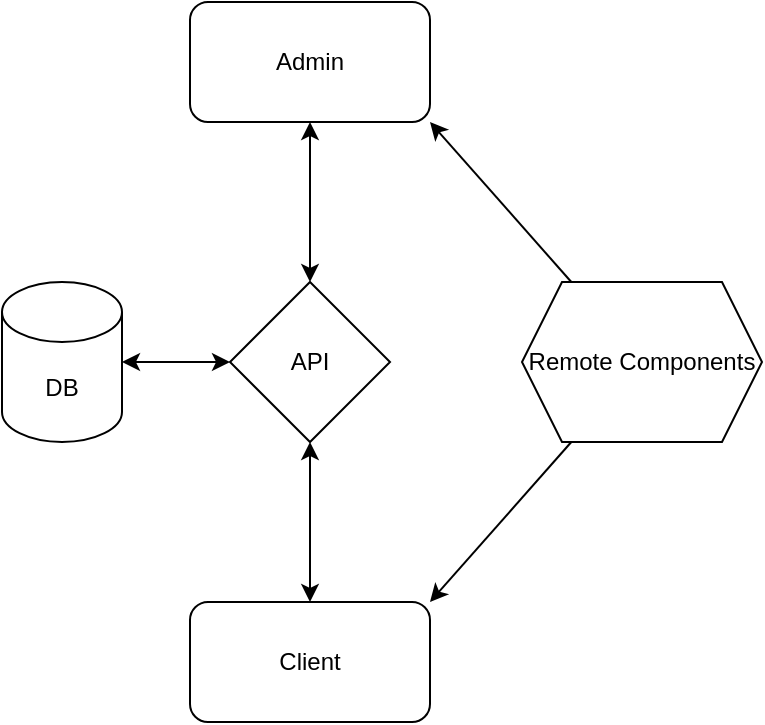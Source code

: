 <mxfile version="16.5.1" type="device"><diagram id="CDhETzx55D6gprleKSBz" name="Side-1"><mxGraphModel dx="1426" dy="852" grid="1" gridSize="10" guides="1" tooltips="1" connect="1" arrows="1" fold="1" page="1" pageScale="1" pageWidth="827" pageHeight="1169" math="0" shadow="0"><root><mxCell id="0"/><mxCell id="1" parent="0"/><mxCell id="EeyVGoBZ7Ft72THR9X-1-1" value="Admin" style="rounded=1;whiteSpace=wrap;html=1;" vertex="1" parent="1"><mxGeometry x="354" y="140" width="120" height="60" as="geometry"/></mxCell><mxCell id="EeyVGoBZ7Ft72THR9X-1-2" value="Client" style="rounded=1;whiteSpace=wrap;html=1;" vertex="1" parent="1"><mxGeometry x="354" y="440" width="120" height="60" as="geometry"/></mxCell><mxCell id="EeyVGoBZ7Ft72THR9X-1-4" value="Remote Components" style="shape=hexagon;perimeter=hexagonPerimeter2;whiteSpace=wrap;html=1;fixedSize=1;" vertex="1" parent="1"><mxGeometry x="520" y="280" width="120" height="80" as="geometry"/></mxCell><mxCell id="EeyVGoBZ7Ft72THR9X-1-5" value="DB" style="shape=cylinder3;whiteSpace=wrap;html=1;boundedLbl=1;backgroundOutline=1;size=15;" vertex="1" parent="1"><mxGeometry x="260" y="280" width="60" height="80" as="geometry"/></mxCell><mxCell id="EeyVGoBZ7Ft72THR9X-1-6" value="API" style="rhombus;whiteSpace=wrap;html=1;" vertex="1" parent="1"><mxGeometry x="374" y="280" width="80" height="80" as="geometry"/></mxCell><mxCell id="EeyVGoBZ7Ft72THR9X-1-7" value="" style="endArrow=classic;html=1;rounded=0;entryX=1;entryY=1;entryDx=0;entryDy=0;" edge="1" parent="1" source="EeyVGoBZ7Ft72THR9X-1-4" target="EeyVGoBZ7Ft72THR9X-1-1"><mxGeometry width="50" height="50" relative="1" as="geometry"><mxPoint x="280" y="280" as="sourcePoint"/><mxPoint x="330" y="230" as="targetPoint"/></mxGeometry></mxCell><mxCell id="EeyVGoBZ7Ft72THR9X-1-8" value="" style="endArrow=classic;html=1;rounded=0;entryX=1;entryY=0;entryDx=0;entryDy=0;" edge="1" parent="1" source="EeyVGoBZ7Ft72THR9X-1-4" target="EeyVGoBZ7Ft72THR9X-1-2"><mxGeometry width="50" height="50" relative="1" as="geometry"><mxPoint x="290" y="360" as="sourcePoint"/><mxPoint x="330" y="400" as="targetPoint"/></mxGeometry></mxCell><mxCell id="EeyVGoBZ7Ft72THR9X-1-10" value="" style="endArrow=classic;startArrow=classic;html=1;rounded=0;entryX=0.5;entryY=1;entryDx=0;entryDy=0;" edge="1" parent="1" source="EeyVGoBZ7Ft72THR9X-1-2" target="EeyVGoBZ7Ft72THR9X-1-6"><mxGeometry width="50" height="50" relative="1" as="geometry"><mxPoint x="550" y="460" as="sourcePoint"/><mxPoint x="600" y="410" as="targetPoint"/></mxGeometry></mxCell><mxCell id="EeyVGoBZ7Ft72THR9X-1-11" value="" style="endArrow=classic;startArrow=classic;html=1;rounded=0;entryX=0.5;entryY=1;entryDx=0;entryDy=0;" edge="1" parent="1"><mxGeometry width="50" height="50" relative="1" as="geometry"><mxPoint x="414" y="280" as="sourcePoint"/><mxPoint x="414" y="200" as="targetPoint"/></mxGeometry></mxCell><mxCell id="EeyVGoBZ7Ft72THR9X-1-12" value="" style="endArrow=classic;startArrow=classic;html=1;rounded=0;exitX=0;exitY=0.5;exitDx=0;exitDy=0;" edge="1" parent="1" source="EeyVGoBZ7Ft72THR9X-1-6"><mxGeometry width="50" height="50" relative="1" as="geometry"><mxPoint x="370" y="320" as="sourcePoint"/><mxPoint x="320" y="320" as="targetPoint"/></mxGeometry></mxCell></root></mxGraphModel></diagram></mxfile>